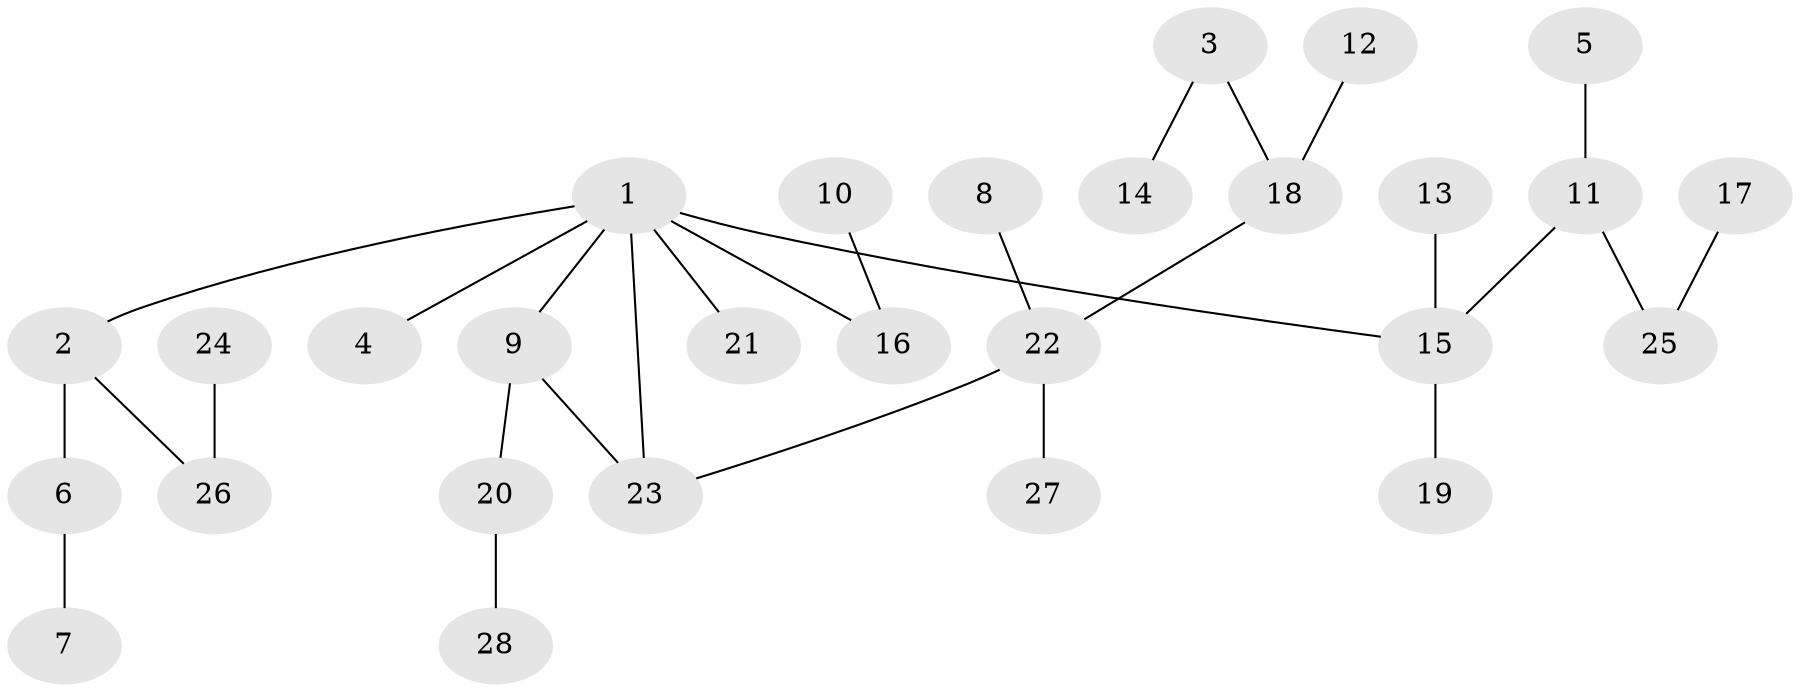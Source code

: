// original degree distribution, {4: 0.125, 5: 0.017857142857142856, 3: 0.10714285714285714, 1: 0.4107142857142857, 2: 0.32142857142857145, 6: 0.017857142857142856}
// Generated by graph-tools (version 1.1) at 2025/25/03/09/25 03:25:34]
// undirected, 28 vertices, 28 edges
graph export_dot {
graph [start="1"]
  node [color=gray90,style=filled];
  1;
  2;
  3;
  4;
  5;
  6;
  7;
  8;
  9;
  10;
  11;
  12;
  13;
  14;
  15;
  16;
  17;
  18;
  19;
  20;
  21;
  22;
  23;
  24;
  25;
  26;
  27;
  28;
  1 -- 2 [weight=1.0];
  1 -- 4 [weight=1.0];
  1 -- 9 [weight=1.0];
  1 -- 15 [weight=1.0];
  1 -- 16 [weight=1.0];
  1 -- 21 [weight=1.0];
  1 -- 23 [weight=1.0];
  2 -- 6 [weight=1.0];
  2 -- 26 [weight=1.0];
  3 -- 14 [weight=1.0];
  3 -- 18 [weight=2.0];
  5 -- 11 [weight=1.0];
  6 -- 7 [weight=1.0];
  8 -- 22 [weight=1.0];
  9 -- 20 [weight=1.0];
  9 -- 23 [weight=1.0];
  10 -- 16 [weight=1.0];
  11 -- 15 [weight=1.0];
  11 -- 25 [weight=1.0];
  12 -- 18 [weight=1.0];
  13 -- 15 [weight=1.0];
  15 -- 19 [weight=1.0];
  17 -- 25 [weight=1.0];
  18 -- 22 [weight=1.0];
  20 -- 28 [weight=1.0];
  22 -- 23 [weight=1.0];
  22 -- 27 [weight=1.0];
  24 -- 26 [weight=1.0];
}
